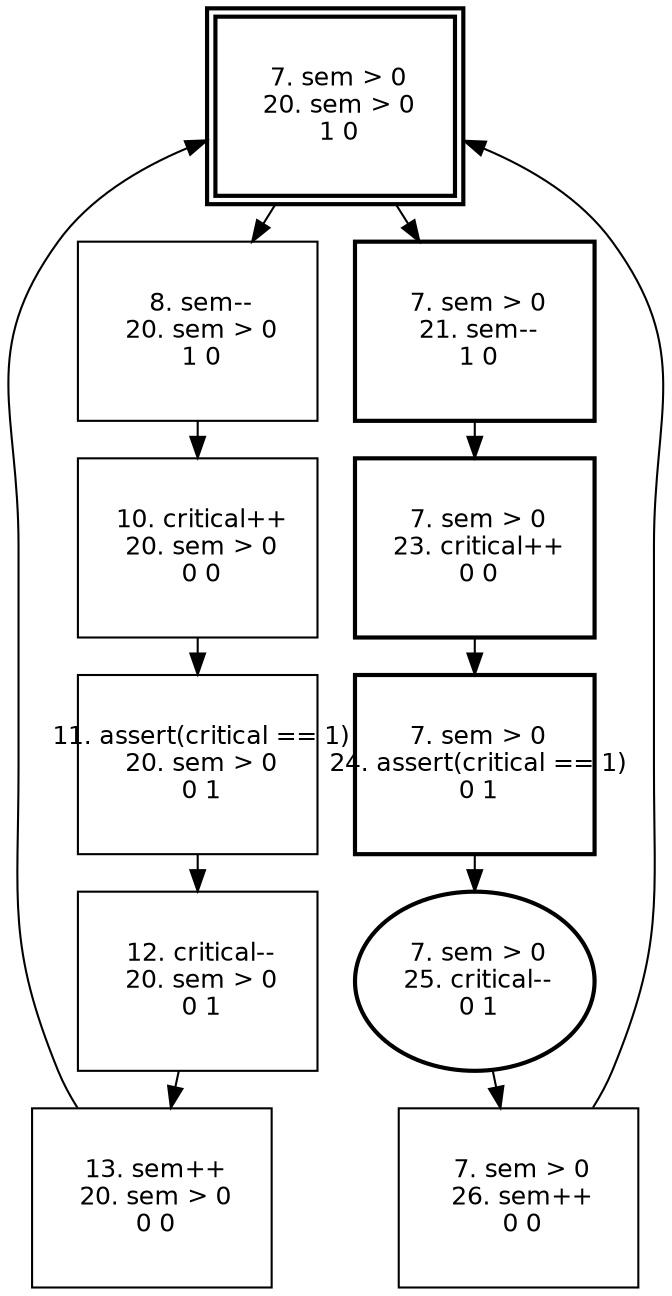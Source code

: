digraph "" {
  graph [size="16,12",ranksep=.25];               
  node [shape=box,fontname=Helvetica,fontsize=12];
  node [width=1.6,height=1.2,fixedsize=true];     
 0 [label=" 7. sem > 0\n 20. sem > 0\n 1 0\n" peripheries = 2  style = bold ];
 1 [label=" 8. sem--\n 20. sem > 0\n 1 0\n"];
 2 [label=" 10. critical++\n 20. sem > 0\n 0 0\n"];
 3 [label=" 11. assert(critical == 1)\n 20. sem > 0\n 0 1\n"];
 4 [label=" 12. critical--\n 20. sem > 0\n 0 1\n"];
 5 [label=" 13. sem++\n 20. sem > 0\n 0 0\n"];
 6 [label=" 7. sem > 0\n 21. sem--\n 1 0\n" style = bold ];
 7 [label=" 7. sem > 0\n 23. critical++\n 0 0\n" style = bold ];
 8 [label=" 7. sem > 0\n 24. assert(critical == 1)\n 0 1\n" style = bold ];
 9 [label=" 7. sem > 0\n 25. critical--\n 0 1\n" shape = ellipse  style = bold ];
 10 [label=" 7. sem > 0\n 26. sem++\n 0 0\n"];
 0 -> 1;
 1 -> 2;
 2 -> 3;
 3 -> 4;
 4 -> 5;
 5 -> 0;
 0 -> 6;
 6 -> 7;
 7 -> 8;
 8 -> 9;
 9 -> 10;
 10 -> 0;
}
